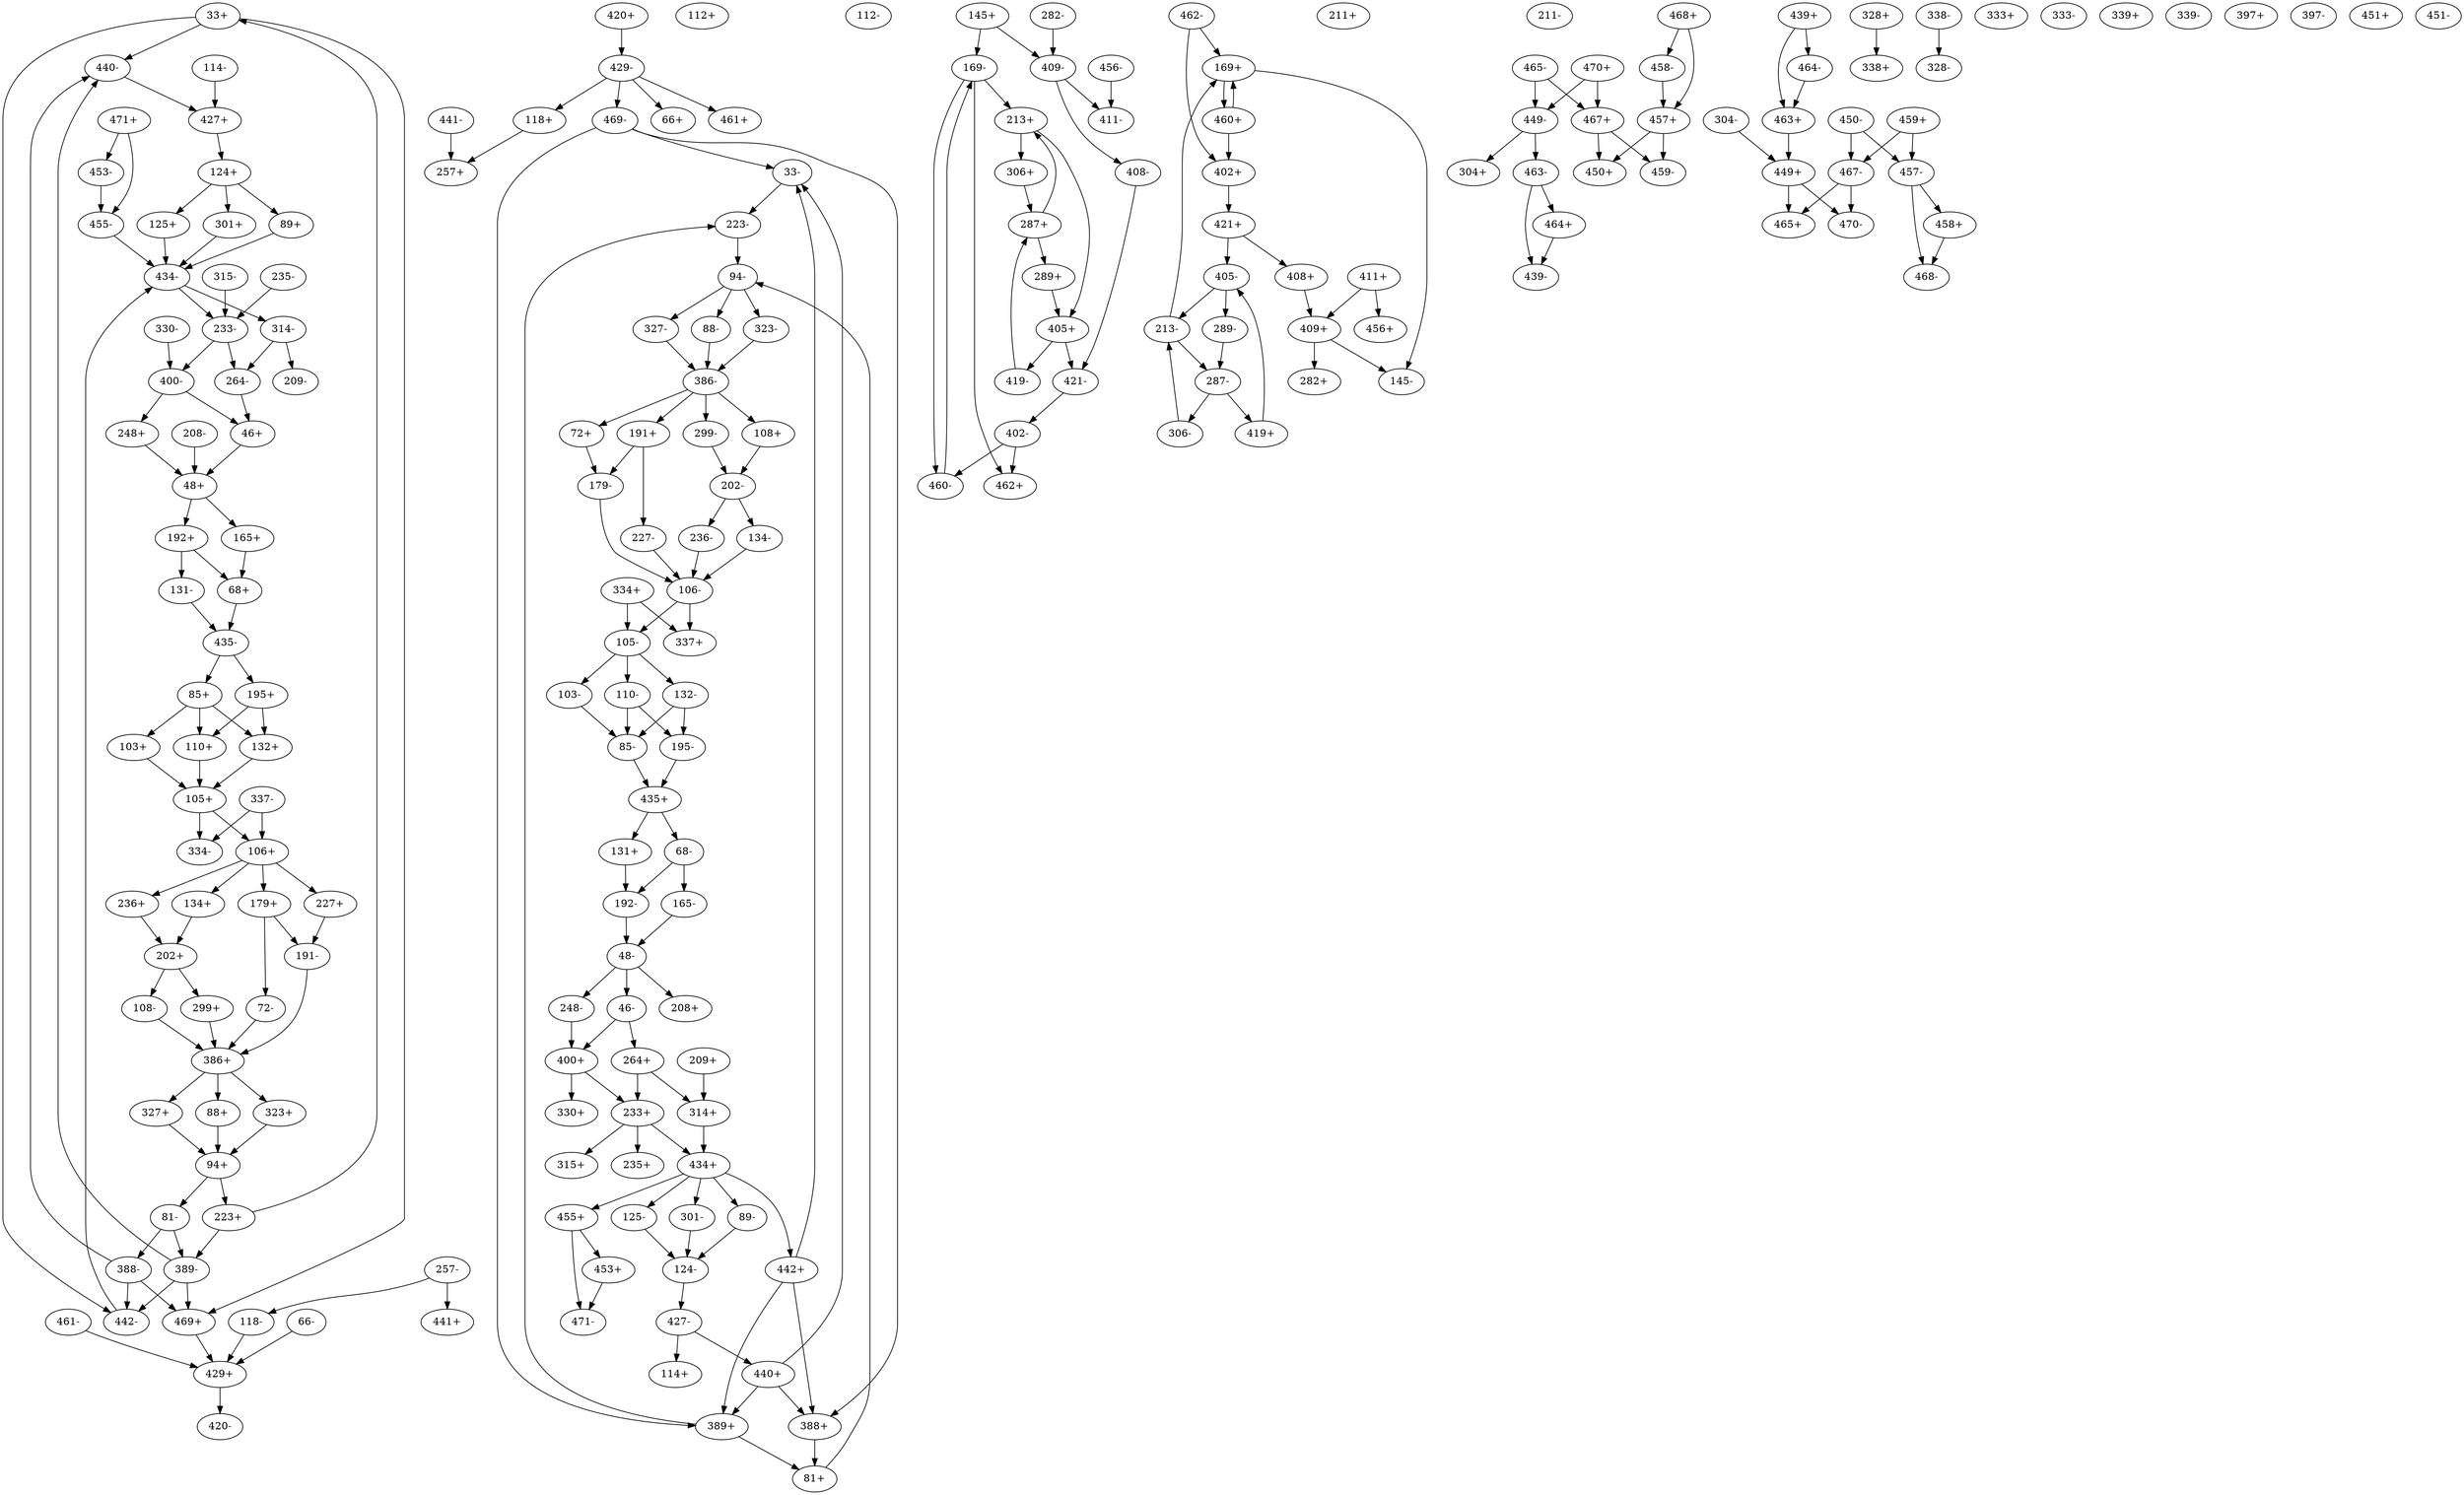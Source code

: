 digraph adj {
graph [k=96]
edge [d=-95]
"33+" [l=213 C=12499]
"33-" [l=213 C=12499]
"46+" [l=155 C=11777]
"46-" [l=155 C=11777]
"48+" [l=580 C=123255]
"48-" [l=580 C=123255]
"66+" [l=3011 C=101964]
"66-" [l=3011 C=101964]
"68+" [l=192 C=24454]
"68-" [l=192 C=24454]
"72+" [l=207 C=20902]
"72-" [l=207 C=20902]
"81+" [l=191 C=13952]
"81-" [l=191 C=13952]
"85+" [l=152 C=14500]
"85-" [l=152 C=14500]
"88+" [l=191 C=23633]
"88-" [l=191 C=23633]
"89+" [l=224 C=5367]
"89-" [l=224 C=5367]
"94+" [l=504 C=104272]
"94-" [l=504 C=104272]
"103+" [l=191 C=2132]
"103-" [l=191 C=2132]
"105+" [l=98 C=765]
"105-" [l=98 C=765]
"106+" [l=293 C=46425]
"106-" [l=293 C=46425]
"108+" [l=342 C=8675]
"108-" [l=342 C=8675]
"110+" [l=152 C=8821]
"110-" [l=152 C=8821]
"112+" [l=467 C=8591]
"112-" [l=467 C=8591]
"114+" [l=194 C=3107]
"114-" [l=194 C=3107]
"118+" [l=1076 C=35736]
"118-" [l=1076 C=35736]
"124+" [l=97 C=156]
"124-" [l=97 C=156]
"125+" [l=239 C=5995]
"125-" [l=239 C=5995]
"131+" [l=275 C=15280]
"131-" [l=275 C=15280]
"132+" [l=191 C=6693]
"132-" [l=191 C=6693]
"134+" [l=191 C=3020]
"134-" [l=191 C=3020]
"145+" [l=107 C=704]
"145-" [l=107 C=704]
"165+" [l=195 C=20003]
"165-" [l=195 C=20003]
"169+" [l=146 C=3212]
"169-" [l=146 C=3212]
"179+" [l=155 C=13211]
"179-" [l=155 C=13211]
"191+" [l=137 C=3448]
"191-" [l=137 C=3448]
"192+" [l=112 C=2216]
"192-" [l=112 C=2216]
"195+" [l=191 C=7351]
"195-" [l=191 C=7351]
"202+" [l=176 C=7258]
"202-" [l=176 C=7258]
"208+" [l=191 C=3116]
"208-" [l=191 C=3116]
"209+" [l=134 C=572]
"209-" [l=134 C=572]
"211+" [l=288 C=6752]
"211-" [l=288 C=6752]
"213+" [l=155 C=2828]
"213-" [l=155 C=2828]
"223+" [l=156 C=11738]
"223-" [l=156 C=11738]
"227+" [l=225 C=4692]
"227-" [l=225 C=4692]
"233+" [l=99 C=1012]
"233-" [l=99 C=1012]
"235+" [l=139 C=521]
"235-" [l=139 C=521]
"236+" [l=191 C=2480]
"236-" [l=191 C=2480]
"248+" [l=191 C=11702]
"248-" [l=191 C=11702]
"257+" [l=178 C=5567]
"257-" [l=178 C=5567]
"264+" [l=152 C=2523]
"264-" [l=152 C=2523]
"282+" [l=193 C=2654]
"282-" [l=193 C=2654]
"287+" [l=149 C=3216]
"287-" [l=149 C=3216]
"289+" [l=209 C=3299]
"289-" [l=209 C=3299]
"299+" [l=236 C=4785]
"299-" [l=236 C=4785]
"301+" [l=224 C=5236]
"301-" [l=224 C=5236]
"304+" [l=276 C=5507]
"304-" [l=276 C=5507]
"306+" [l=248 C=5037]
"306-" [l=248 C=5037]
"314+" [l=152 C=453]
"314-" [l=152 C=453]
"315+" [l=156 C=482]
"315-" [l=156 C=482]
"323+" [l=191 C=416]
"323-" [l=191 C=416]
"327+" [l=191 C=339]
"327-" [l=191 C=339]
"328+" [l=167 C=476]
"328-" [l=167 C=476]
"330+" [l=191 C=1463]
"330-" [l=191 C=1463]
"333+" [l=137 C=95]
"333-" [l=137 C=95]
"334+" [l=125 C=82]
"334-" [l=125 C=82]
"337+" [l=111 C=39]
"337-" [l=111 C=39]
"338+" [l=108 C=27]
"338-" [l=108 C=27]
"339+" [l=134 C=103]
"339-" [l=134 C=103]
"386+" [l=781 C=172643]
"386-" [l=781 C=172643]
"388+" [l=196 C=3510]
"388-" [l=196 C=3510]
"389+" [l=178 C=12707]
"389-" [l=178 C=12707]
"397+" [l=413 C=9574]
"397-" [l=413 C=9574]
"400+" [l=136 C=9714]
"400-" [l=136 C=9714]
"402+" [l=280 C=8659]
"402-" [l=280 C=8659]
"405+" [l=131 C=2020]
"405-" [l=131 C=2020]
"408+" [l=189 C=4011]
"408-" [l=189 C=4011]
"409+" [l=136 C=1979]
"409-" [l=136 C=1979]
"411+" [l=184 C=5376]
"411-" [l=184 C=5376]
"419+" [l=521 C=14437]
"419-" [l=521 C=14437]
"420+" [l=198 C=3497]
"420-" [l=198 C=3497]
"421+" [l=119 C=1815]
"421-" [l=119 C=1815]
"427+" [l=119 C=4076]
"427-" [l=119 C=4076]
"429+" [l=133 C=7047]
"429-" [l=133 C=7047]
"434+" [l=638 C=136120]
"434-" [l=638 C=136120]
"435+" [l=1063 C=239548]
"435-" [l=1063 C=239548]
"439+" [l=22327 C=775115]
"439-" [l=22327 C=775115]
"440+" [l=445025 C=14490086]
"440-" [l=445025 C=14490086]
"441+" [l=1697 C=63199]
"441-" [l=1697 C=63199]
"442+" [l=2283 C=145039]
"442-" [l=2283 C=145039]
"449+" [l=64952 C=1989039]
"449-" [l=64952 C=1989039]
"450+" [l=318677 C=5827646]
"450-" [l=318677 C=5827646]
"451+" [l=215553 C=5686201]
"451-" [l=215553 C=5686201]
"453+" [l=6281 C=174561]
"453-" [l=6281 C=174561]
"455+" [l=361512 C=10377642]
"455-" [l=361512 C=10377642]
"456+" [l=2511 C=78832]
"456-" [l=2511 C=78832]
"457+" [l=293826 C=5733448]
"457-" [l=293826 C=5733448]
"458+" [l=6716 C=138688]
"458-" [l=6716 C=138688]
"459+" [l=232020 C=4737988]
"459-" [l=232020 C=4737988]
"460+" [l=2179 C=69847]
"460-" [l=2179 C=69847]
"461+" [l=28738 C=1054790]
"461-" [l=28738 C=1054790]
"462+" [l=37562 C=1080008]
"462-" [l=37562 C=1080008]
"463+" [l=279582 C=8926617]
"463-" [l=279582 C=8926617]
"464+" [l=17109 C=623820]
"464-" [l=17109 C=623820]
"465+" [l=111654 C=3382278]
"465-" [l=111654 C=3382278]
"467+" [l=262692 C=5847826]
"467-" [l=262692 C=5847826]
"468+" [l=641085 C=14851579]
"468-" [l=641085 C=14851579]
"469+" [l=146911 C=5156960]
"469-" [l=146911 C=5156960]
"470+" [l=680726 C=17619185]
"470-" [l=680726 C=17619185]
"471+" [l=154185 C=4112707]
"471-" [l=154185 C=4112707]
"33+" -> "440-" [d=-77]
"33+" -> "442-" [d=-77]
"33+" -> "469+" [d=-77]
"33-" -> "223-"
"46+" -> "48+" [d=-85]
"46-" -> "264+"
"46-" -> "400+" [d=-69]
"48+" -> "165+"
"48+" -> "192+"
"48-" -> "248-"
"48-" -> "46-" [d=-85]
"48-" -> "208+" [d=-85]
"66-" -> "429+" [d=-83]
"68+" -> "435-"
"68-" -> "165-"
"68-" -> "192-" [d=-12]
"72+" -> "179-"
"72-" -> "386+" [d=-33]
"81+" -> "94-"
"81-" -> "388-"
"81-" -> "389-"
"85+" -> "103+"
"85+" -> "110+" [d=-56]
"85+" -> "132+" [d=-56]
"85-" -> "435+"
"88+" -> "94+"
"88-" -> "386-"
"89+" -> "434-" [d=-56]
"89-" -> "124-" [d=-81]
"94+" -> "81-"
"94+" -> "223+"
"94-" -> "88-"
"94-" -> "323-"
"94-" -> "327-"
"103+" -> "105+" [d=-56]
"103-" -> "85-"
"105+" -> "106+"
"105+" -> "334-"
"105-" -> "132-"
"105-" -> "103-" [d=-56]
"105-" -> "110-" [d=-56]
"106+" -> "134+" [d=-60]
"106+" -> "236+" [d=-60]
"106+" -> "179+" [d=-47]
"106+" -> "227+" [d=-47]
"106-" -> "337+"
"106-" -> "105-"
"108+" -> "202-"
"108-" -> "386+" [d=-63]
"110+" -> "105+" [d=-56]
"110-" -> "195-"
"110-" -> "85-" [d=-56]
"114-" -> "427+"
"118+" -> "257+"
"118-" -> "429+" [d=-91]
"124+" -> "125+"
"124+" -> "89+" [d=-81]
"124+" -> "301+" [d=-81]
"124-" -> "427-"
"125+" -> "434-" [d=-55]
"125-" -> "124-"
"131+" -> "192-"
"131-" -> "435-"
"132+" -> "105+"
"132-" -> "195-"
"132-" -> "85-" [d=-56]
"134+" -> "202+"
"134-" -> "106-" [d=-60]
"145+" -> "169-" [d=-77]
"145+" -> "409-" [d=-11]
"165+" -> "68+"
"165-" -> "48-"
"169+" -> "145-" [d=-77]
"169+" -> "460+"
"169-" -> "213+" [d=-47]
"169-" -> "460-" [d=-51]
"169-" -> "462+" [d=-51]
"179+" -> "72-"
"179+" -> "191-" [d=-26]
"179-" -> "106-" [d=-47]
"191+" -> "227-"
"191+" -> "179-" [d=-26]
"191-" -> "386+" [d=-33]
"192+" -> "131-"
"192+" -> "68+" [d=-12]
"192-" -> "48-"
"195+" -> "110+"
"195+" -> "132+"
"195-" -> "435+"
"202+" -> "108-"
"202+" -> "299+"
"202-" -> "134-"
"202-" -> "236-"
"208-" -> "48+" [d=-85]
"209+" -> "314+"
"213+" -> "306+"
"213+" -> "405+" [d=-89]
"213-" -> "287-" [d=-47]
"213-" -> "169+" [d=-47]
"223+" -> "33+"
"223+" -> "389-" [d=-60]
"223-" -> "94-"
"227+" -> "191-"
"227-" -> "106-" [d=-47]
"233+" -> "315+"
"233+" -> "235+" [d=-76]
"233+" -> "434+" [d=-42]
"233-" -> "400-" [d=-66]
"233-" -> "264-" [d=-56]
"235-" -> "233-" [d=-76]
"236+" -> "202+"
"236-" -> "106-" [d=-60]
"248+" -> "48+"
"248-" -> "400+"
"257-" -> "118-"
"257-" -> "441+"
"264+" -> "233+" [d=-56]
"264+" -> "314+" [d=-56]
"264-" -> "46+"
"282-" -> "409-"
"287+" -> "289+"
"287+" -> "213+" [d=-47]
"287-" -> "306-"
"287-" -> "419+"
"289+" -> "405+"
"289-" -> "287-"
"299+" -> "386+"
"299-" -> "202-"
"301+" -> "434-" [d=-55]
"301-" -> "124-" [d=-81]
"304-" -> "449+"
"306+" -> "287+"
"306-" -> "213-"
"314+" -> "434+"
"314-" -> "209-"
"314-" -> "264-" [d=-56]
"315-" -> "233-"
"323+" -> "94+"
"323-" -> "386-"
"327+" -> "94+"
"327-" -> "386-"
"328+" -> "338+"
"330-" -> "400-"
"334+" -> "337+"
"334+" -> "105-"
"337-" -> "106+"
"337-" -> "334-"
"338-" -> "328-"
"386+" -> "88+"
"386+" -> "323+"
"386+" -> "327+"
"386-" -> "299-"
"386-" -> "108+" [d=-63]
"386-" -> "72+" [d=-33]
"386-" -> "191+" [d=-33]
"388+" -> "81+"
"388-" -> "440-"
"388-" -> "442-"
"388-" -> "469+"
"389+" -> "81+"
"389+" -> "223-" [d=-60]
"389-" -> "440-" [d=-77]
"389-" -> "442-" [d=-77]
"389-" -> "469+" [d=-77]
"400+" -> "330+"
"400+" -> "233+" [d=-66]
"400-" -> "248+"
"400-" -> "46+" [d=-69]
"402+" -> "421+"
"402-" -> "460-"
"402-" -> "462+"
"405+" -> "419-"
"405+" -> "421-"
"405-" -> "289-"
"405-" -> "213-" [d=-89]
"408+" -> "409+"
"408-" -> "421-"
"409+" -> "282+"
"409+" -> "145-" [d=-11]
"409-" -> "408-"
"409-" -> "411-"
"411+" -> "409+"
"411+" -> "456+"
"419+" -> "405-"
"419-" -> "287+"
"420+" -> "429-"
"421+" -> "405-"
"421+" -> "408+"
"421-" -> "402-"
"427+" -> "124+"
"427-" -> "114+"
"427-" -> "440+"
"429+" -> "420-"
"429-" -> "118+" [d=-91]
"429-" -> "66+" [d=-83]
"429-" -> "461+"
"429-" -> "469-" [d=-83]
"434+" -> "89-" [d=-56]
"434+" -> "125-" [d=-55]
"434+" -> "301-" [d=-55]
"434+" -> "442+" [d=-71]
"434+" -> "455+"
"434-" -> "314-"
"434-" -> "233-" [d=-42]
"435+" -> "68-"
"435+" -> "131+"
"435-" -> "85+"
"435-" -> "195+"
"439+" -> "463+" [d=-1193]
"439+" -> "464-" [d=-1193]
"440+" -> "388+"
"440+" -> "33-" [d=-77]
"440+" -> "389+" [d=-77]
"440-" -> "427+"
"441-" -> "257+"
"442+" -> "388+"
"442+" -> "33-" [d=-77]
"442+" -> "389+" [d=-77]
"442-" -> "434-" [d=-71]
"449+" -> "465+" [d=-2285]
"449+" -> "470-" [d=-2285]
"449-" -> "304+"
"449-" -> "463-"
"450-" -> "457-" [d=-389]
"450-" -> "467-" [d=-389]
"453+" -> "471-" [d=-327]
"453-" -> "455-" [d=-327]
"455+" -> "453+" [d=-327]
"455+" -> "471-" [d=-327]
"455-" -> "434-"
"456-" -> "411-"
"457+" -> "450+" [d=-389]
"457+" -> "459-" [d=-389]
"457-" -> "458+" [d=-303]
"457-" -> "468-" [d=-303]
"458+" -> "468-" [d=-303]
"458-" -> "457+" [d=-303]
"459+" -> "457-" [d=-389]
"459+" -> "467-" [d=-389]
"460+" -> "402+"
"460+" -> "169+" [d=-51]
"460-" -> "169-"
"461-" -> "429+"
"462-" -> "402+"
"462-" -> "169+" [d=-51]
"463+" -> "449+"
"463-" -> "439-" [d=-1193]
"463-" -> "464+" [d=-1193]
"464+" -> "439-" [d=-1193]
"464-" -> "463+" [d=-1193]
"465-" -> "449-" [d=-2285]
"465-" -> "467+" [d=-2285]
"467+" -> "450+" [d=-389]
"467+" -> "459-" [d=-389]
"467-" -> "465+" [d=-2285]
"467-" -> "470-" [d=-2285]
"468+" -> "457+" [d=-303]
"468+" -> "458-" [d=-303]
"469+" -> "429+" [d=-83]
"469-" -> "388+"
"469-" -> "33-" [d=-77]
"469-" -> "389+" [d=-77]
"470+" -> "449-" [d=-2285]
"470+" -> "467+" [d=-2285]
"471+" -> "453-" [d=-327]
"471+" -> "455-" [d=-327]
}
